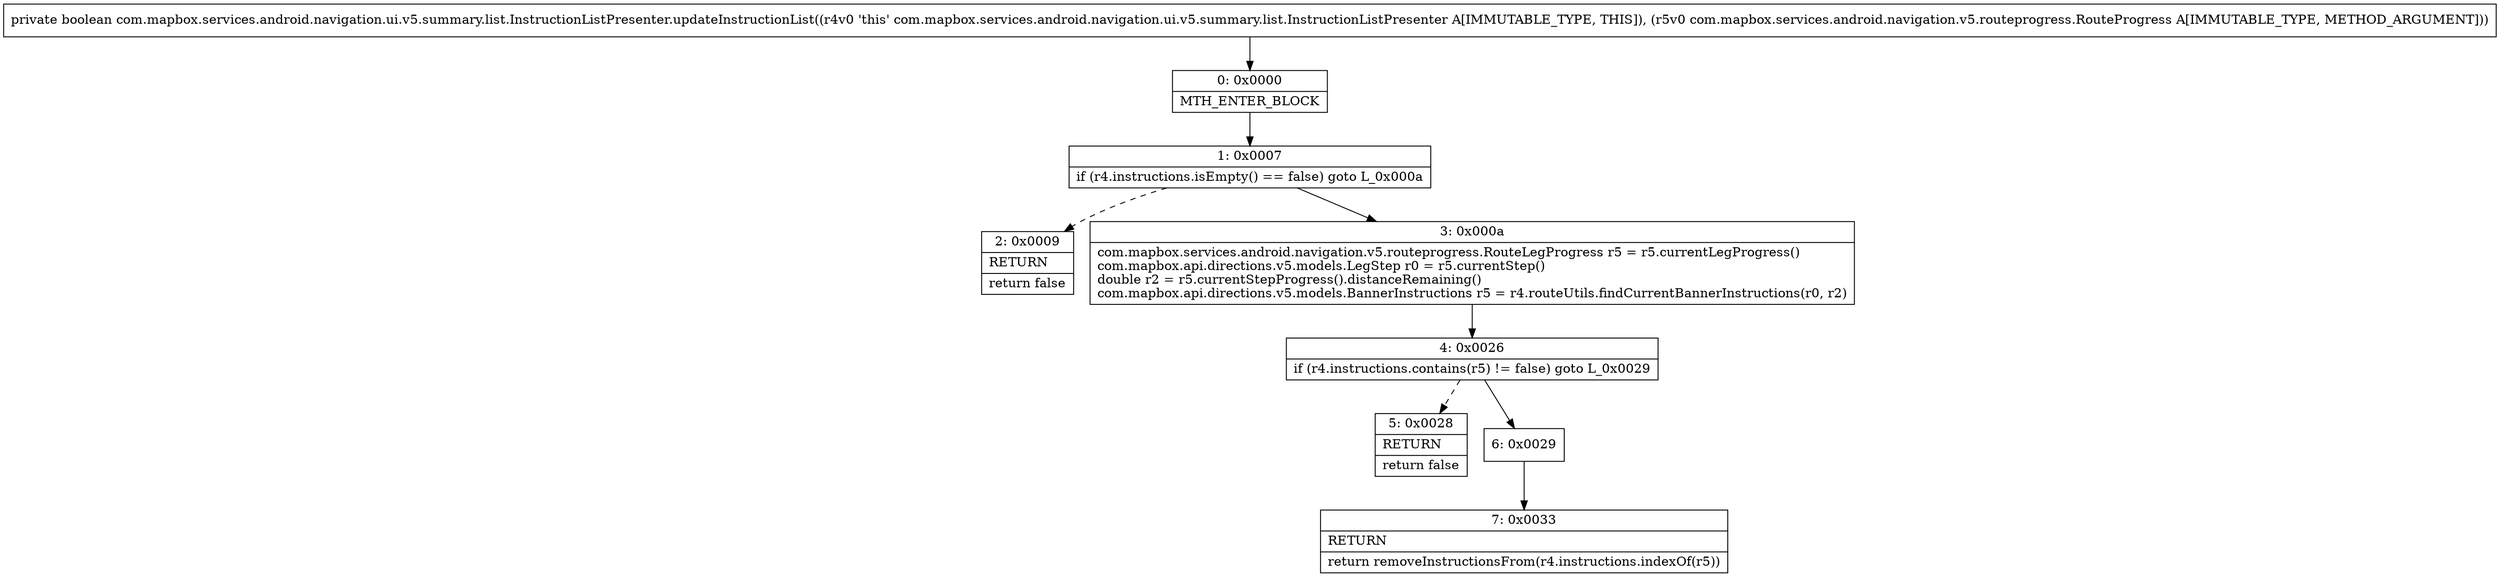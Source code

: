 digraph "CFG forcom.mapbox.services.android.navigation.ui.v5.summary.list.InstructionListPresenter.updateInstructionList(Lcom\/mapbox\/services\/android\/navigation\/v5\/routeprogress\/RouteProgress;)Z" {
Node_0 [shape=record,label="{0\:\ 0x0000|MTH_ENTER_BLOCK\l}"];
Node_1 [shape=record,label="{1\:\ 0x0007|if (r4.instructions.isEmpty() == false) goto L_0x000a\l}"];
Node_2 [shape=record,label="{2\:\ 0x0009|RETURN\l|return false\l}"];
Node_3 [shape=record,label="{3\:\ 0x000a|com.mapbox.services.android.navigation.v5.routeprogress.RouteLegProgress r5 = r5.currentLegProgress()\lcom.mapbox.api.directions.v5.models.LegStep r0 = r5.currentStep()\ldouble r2 = r5.currentStepProgress().distanceRemaining()\lcom.mapbox.api.directions.v5.models.BannerInstructions r5 = r4.routeUtils.findCurrentBannerInstructions(r0, r2)\l}"];
Node_4 [shape=record,label="{4\:\ 0x0026|if (r4.instructions.contains(r5) != false) goto L_0x0029\l}"];
Node_5 [shape=record,label="{5\:\ 0x0028|RETURN\l|return false\l}"];
Node_6 [shape=record,label="{6\:\ 0x0029}"];
Node_7 [shape=record,label="{7\:\ 0x0033|RETURN\l|return removeInstructionsFrom(r4.instructions.indexOf(r5))\l}"];
MethodNode[shape=record,label="{private boolean com.mapbox.services.android.navigation.ui.v5.summary.list.InstructionListPresenter.updateInstructionList((r4v0 'this' com.mapbox.services.android.navigation.ui.v5.summary.list.InstructionListPresenter A[IMMUTABLE_TYPE, THIS]), (r5v0 com.mapbox.services.android.navigation.v5.routeprogress.RouteProgress A[IMMUTABLE_TYPE, METHOD_ARGUMENT])) }"];
MethodNode -> Node_0;
Node_0 -> Node_1;
Node_1 -> Node_2[style=dashed];
Node_1 -> Node_3;
Node_3 -> Node_4;
Node_4 -> Node_5[style=dashed];
Node_4 -> Node_6;
Node_6 -> Node_7;
}

